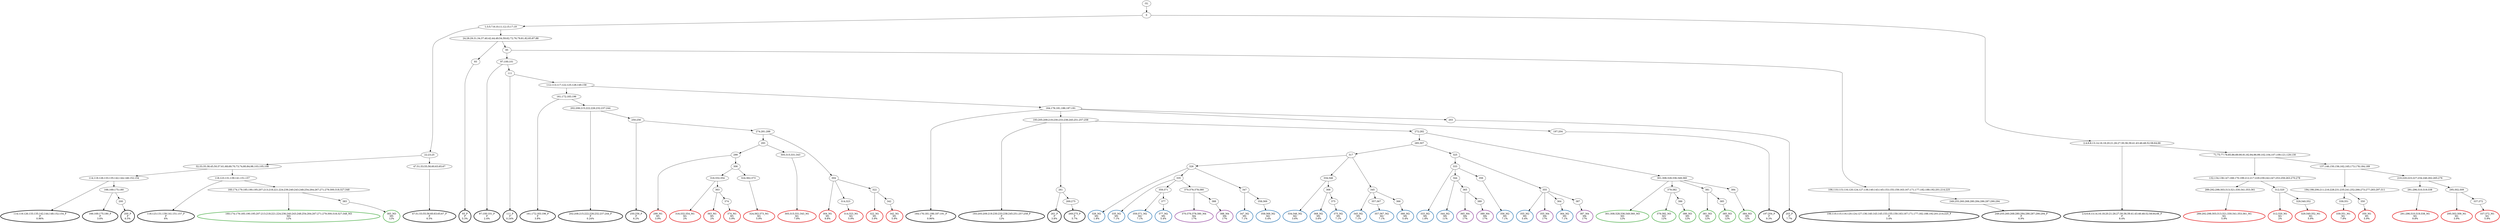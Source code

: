 digraph T {
	{
		rank=same
		150 [penwidth=3,colorscheme=set19,color=0,label="114;119;126;133;135;142;144;148;152;154_P\nP\n0.96%"]
		148 [penwidth=3,colorscheme=set19,color=0,label="166;169;175;180_P\nP\n3.6%"]
		146 [penwidth=3,colorscheme=set19,color=0,label="200_P\nP\n6.5%"]
		144 [penwidth=3,colorscheme=set19,color=0,label="118;123;131;139;141;151;157_P\nP\n6%"]
		142 [penwidth=3,colorscheme=set19,color=0,label="47;51;53;55;56;60;63;65;67_P\nP\n6.5%"]
		139 [penwidth=3,colorscheme=set19,color=0,label="93_P\nP\n5.3%"]
		136 [penwidth=3,colorscheme=set19,color=0,label="97;100;101_P\nP\n2.4%"]
		134 [penwidth=3,colorscheme=set19,color=0,label="111_P\nP\n0.24%"]
		131 [penwidth=3,colorscheme=set19,color=0,label="161;172;183;196_P\nP\n3.8%"]
		129 [penwidth=3,colorscheme=set19,color=0,label="202;208;215;222;226;232;237;244_P\nP\n0.24%"]
		127 [penwidth=3,colorscheme=set19,color=0,label="250;256_P\nP\n6.2%"]
		125 [penwidth=3,colorscheme=set19,color=0,label="164;176;181;186;187;191_P\nP\n0.96%"]
		123 [penwidth=3,colorscheme=set19,color=0,label="193;205;209;219;230;233;238;245;251;257;258_P\nP\n12%"]
		121 [penwidth=3,colorscheme=set19,color=0,label="261_P\nP\n3.8%"]
		119 [penwidth=3,colorscheme=set19,color=0,label="269;275_P\nP\n5.7%"]
		117 [penwidth=3,colorscheme=set19,color=0,label="197;204_P\nP\n9.3%"]
		115 [penwidth=3,colorscheme=set19,color=0,label="203_P\nP\n7.7%"]
		113 [penwidth=3,colorscheme=set19,color=0,label="106;110;115;116;120;124;127;136;140;143;145;153;155;159;163;167;171;177;182;188;192;201;214;225_P\nP\n3.4%"]
		111 [penwidth=3,colorscheme=set19,color=0,label="249;255;260;268;280;284;286;287;290;294_P\nP\n6.9%"]
		109 [penwidth=3,colorscheme=set19,color=0,label="2;4;6;8;13;14;16;18;20;21;26;27;30;36;39;41;43;46;48;52;58;64;66_P\nP\n8.4%"]
		105 [penwidth=3,colorscheme=set19,color=1,label="299_M1\nM1\n3.9%"]
		102 [penwidth=3,colorscheme=set19,color=1,label="316;332;354_M1\nM1\n2%"]
		100 [penwidth=3,colorscheme=set19,color=1,label="363_M1\nM1\n2%"]
		98 [penwidth=3,colorscheme=set19,color=1,label="374_M1\nM1\n5.9%"]
		96 [penwidth=3,colorscheme=set19,color=1,label="324;362;373_M1\nM1\n5.9%"]
		94 [penwidth=3,colorscheme=set19,color=1,label="305;315;331;343_M1\nM1\n7.8%"]
		92 [penwidth=3,colorscheme=set19,color=1,label="304_M1\nM1\n9.8%"]
		90 [penwidth=3,colorscheme=set19,color=1,label="314;323_M1\nM1\n5.9%"]
		88 [penwidth=3,colorscheme=set19,color=1,label="322_M1\nM1\n3.9%"]
		86 [penwidth=3,colorscheme=set19,color=1,label="342_M1\nM1\n5.9%"]
		82 [penwidth=3,colorscheme=set19,color=1,label="289;292;298;303;313;321;330;341;353;361_M1\nM1\n5.9%"]
		80 [penwidth=3,colorscheme=set19,color=1,label="312;320_M1\nM1\n2%"]
		78 [penwidth=3,colorscheme=set19,color=1,label="329;340;352_M1\nM1\n5.9%"]
		74 [penwidth=3,colorscheme=set19,color=1,label="339;351_M1\nM1\n7.8%"]
		72 [penwidth=3,colorscheme=set19,color=1,label="350_M1\nM1\n5.9%"]
		69 [penwidth=3,colorscheme=set19,color=1,label="291;296;310;319;338_M1\nM1\n9.8%"]
		67 [penwidth=3,colorscheme=set19,color=1,label="295;302;309_M1\nM1\n3.9%"]
		65 [penwidth=3,colorscheme=set19,color=1,label="337;372_M1\nM1\n5.9%"]
		60 [penwidth=3,colorscheme=set19,color=2,label="326_M2\nM2\n1.8%"]
		58 [penwidth=3,colorscheme=set19,color=2,label="335_M2\nM2\n7.1%"]
		56 [penwidth=3,colorscheme=set19,color=2,label="359;371_M2\nM2\n7.1%"]
		54 [penwidth=3,colorscheme=set19,color=2,label="377_M2\nM2\n5.4%"]
		52 [penwidth=3,colorscheme=set19,color=2,label="347_M2\nM2\n7.1%"]
		50 [penwidth=3,colorscheme=set19,color=2,label="358;369_M2\nM2\n5.4%"]
		48 [penwidth=3,colorscheme=set19,color=2,label="334;346_M2\nM2\n3.6%"]
		46 [penwidth=3,colorscheme=set19,color=2,label="368_M2\nM2\n3.6%"]
		44 [penwidth=3,colorscheme=set19,color=2,label="375_M2\nM2\n7.1%"]
		42 [penwidth=3,colorscheme=set19,color=2,label="345_M2\nM2\n7.1%"]
		40 [penwidth=3,colorscheme=set19,color=2,label="357;367_M2\nM2\n7.1%"]
		38 [penwidth=3,colorscheme=set19,color=2,label="366_M2\nM2\n5.4%"]
		35 [penwidth=3,colorscheme=set19,color=2,label="333_M2\nM2\n1.8%"]
		33 [penwidth=3,colorscheme=set19,color=2,label="344_M2\nM2\n11%"]
		31 [penwidth=3,colorscheme=set19,color=2,label="356_M2\nM2\n7.1%"]
		29 [penwidth=3,colorscheme=set19,color=2,label="355_M2\nM2\n5.4%"]
		27 [penwidth=3,colorscheme=set19,color=2,label="364_M2\nM2\n7.1%"]
		25 [penwidth=3,colorscheme=set19,color=3,label="160;174;179;185;190;195;207;213;218;221;224;236;240;243;248;254;264;267;271;279;300;318;327;348_M3\nM3\n12%"]
		23 [penwidth=3,colorscheme=set19,color=3,label="383_M3\nM3\n12%"]
		21 [penwidth=3,colorscheme=set19,color=3,label="301;308;328;336;349;360_M3\nM3\n12%"]
		19 [penwidth=3,colorscheme=set19,color=3,label="379;382_M3\nM3\n12%"]
		17 [penwidth=3,colorscheme=set19,color=3,label="386_M3\nM3\n12%"]
		15 [penwidth=3,colorscheme=set19,color=3,label="381_M3\nM3\n12%"]
		13 [penwidth=3,colorscheme=set19,color=3,label="385_M3\nM3\n12%"]
		11 [penwidth=3,colorscheme=set19,color=3,label="384_M3\nM3\n12%"]
		9 [penwidth=3,colorscheme=set19,color=4,label="370;376;378;380_M4\nM4\n17%"]
		7 [penwidth=3,colorscheme=set19,color=4,label="388_M4\nM4\n17%"]
		5 [penwidth=3,colorscheme=set19,color=4,label="365_M4\nM4\n17%"]
		3 [penwidth=3,colorscheme=set19,color=4,label="389_M4\nM4\n17%"]
		2 [penwidth=3,colorscheme=set19,color=4,label="355_M4\nM4\n17%"]
		0 [penwidth=3,colorscheme=set19,color=4,label="387_M4\nM4\n17%"]
	}
	156 [label="GL"]
	155 [label="0"]
	154 [label="1;3;5;7;9;10;11;12;15;17;19"]
	153 [label="22;23;25"]
	152 [label="32;33;35;38;45;50;57;61;68;69;70;73;74;80;84;98;103;105;108"]
	151 [label="114;119;126;133;135;142;144;148;152;154"]
	149 [label="166;169;175;180"]
	147 [label="200"]
	145 [label="118;123;131;139;141;151;157"]
	143 [label="47;51;53;55;56;60;63;65;67"]
	141 [label="24;28;29;31;34;37;40;42;44;49;54;59;62;72;76;79;81;82;83;87;88"]
	140 [label="93"]
	138 [label="95"]
	137 [label="97;100;101"]
	135 [label="111"]
	133 [label="112;113;117;122;125;128;149;158"]
	132 [label="161;172;183;196"]
	130 [label="202;208;215;222;226;232;237;244"]
	128 [label="250;256"]
	126 [label="164;176;181;186;187;191"]
	124 [label="193;205;209;219;230;233;238;245;251;257;258"]
	122 [label="261"]
	120 [label="269;275"]
	118 [label="197;204"]
	116 [label="203"]
	114 [label="106;110;115;116;120;124;127;136;140;143;145;153;155;159;163;167;171;177;182;188;192;201;214;225"]
	112 [label="249;255;260;268;280;284;286;287;290;294"]
	110 [label="2;4;6;8;13;14;16;18;20;21;26;27;30;36;39;41;43;46;48;52;58;64;66"]
	108 [label="274;281;288"]
	107 [label="293"]
	106 [label="299"]
	104 [label="306"]
	103 [label="316;332;354"]
	101 [label="363"]
	99 [label="374"]
	97 [label="324;362;373"]
	95 [label="305;315;331;343"]
	93 [label="304"]
	91 [label="314;323"]
	89 [label="322"]
	87 [label="342"]
	85 [label="71;75;77;78;85;86;89;90;91;92;94;96;99;102;104;107;109;121;129;130"]
	84 [label="132;134;138;147;168;170;199;212;217;229;239;242;247;253;259;263;270;278"]
	83 [label="289;292;298;303;313;321;330;341;353;361"]
	81 [label="312;320"]
	79 [label="329;340;352"]
	77 [label="137;146;150;156;162;165;173;178;184;189"]
	76 [label="194;198;206;211;216;228;231;235;241;252;266;273;277;283;297;311"]
	75 [label="339;351"]
	73 [label="350"]
	71 [label="210;220;223;227;234;246;262;265;276"]
	70 [label="291;296;310;319;338"]
	68 [label="295;302;309"]
	66 [label="337;372"]
	64 [label="272;282"]
	63 [label="285;307"]
	62 [label="317"]
	61 [label="326"]
	59 [label="335"]
	57 [label="359;371"]
	55 [label="377"]
	53 [label="347"]
	51 [label="358;369"]
	49 [label="334;346"]
	47 [label="368"]
	45 [label="375"]
	43 [label="345"]
	41 [label="357;367"]
	39 [label="366"]
	37 [label="325"]
	36 [label="333"]
	34 [label="344"]
	32 [label="356"]
	30 [label="355"]
	28 [label="364"]
	26 [label="160;174;179;185;190;195;207;213;218;221;224;236;240;243;248;254;264;267;271;279;300;318;327;348"]
	24 [label="383"]
	22 [label="301;308;328;336;349;360"]
	20 [label="379;382"]
	18 [label="386"]
	16 [label="381"]
	14 [label="385"]
	12 [label="384"]
	10 [label="370;376;378;380"]
	8 [label="388"]
	6 [label="365"]
	4 [label="389"]
	1 [label="387"]
	156 -> 155
	155 -> 154
	155 -> 110
	154 -> 153
	154 -> 141
	153 -> 152
	153 -> 143
	152 -> 151
	152 -> 145
	151 -> 150
	151 -> 149
	149 -> 148
	149 -> 147
	147 -> 146
	145 -> 144
	145 -> 26
	143 -> 142
	141 -> 140
	141 -> 138
	140 -> 139
	138 -> 137
	138 -> 114
	137 -> 136
	137 -> 135
	135 -> 134
	135 -> 133
	133 -> 132
	133 -> 126
	132 -> 131
	132 -> 130
	130 -> 129
	130 -> 128
	128 -> 127
	128 -> 108
	126 -> 125
	126 -> 124
	126 -> 118
	126 -> 116
	124 -> 123
	124 -> 122
	124 -> 64
	122 -> 121
	122 -> 120
	120 -> 119
	118 -> 117
	116 -> 115
	114 -> 113
	114 -> 112
	112 -> 111
	110 -> 109
	110 -> 85
	108 -> 107
	108 -> 93
	107 -> 106
	107 -> 95
	106 -> 105
	106 -> 104
	104 -> 103
	104 -> 97
	103 -> 102
	103 -> 101
	101 -> 100
	101 -> 99
	99 -> 98
	97 -> 96
	95 -> 94
	93 -> 92
	93 -> 91
	93 -> 89
	91 -> 90
	89 -> 88
	89 -> 87
	87 -> 86
	85 -> 84
	85 -> 77
	84 -> 83
	84 -> 81
	83 -> 82
	81 -> 80
	81 -> 79
	79 -> 78
	77 -> 76
	77 -> 71
	76 -> 75
	76 -> 73
	75 -> 74
	73 -> 72
	71 -> 70
	71 -> 68
	70 -> 69
	68 -> 67
	68 -> 66
	66 -> 65
	64 -> 63
	64 -> 22
	63 -> 62
	63 -> 37
	62 -> 61
	62 -> 49
	62 -> 43
	61 -> 60
	61 -> 59
	61 -> 53
	59 -> 58
	59 -> 57
	59 -> 10
	57 -> 56
	57 -> 55
	55 -> 54
	53 -> 52
	53 -> 51
	51 -> 50
	49 -> 48
	49 -> 47
	47 -> 46
	47 -> 45
	45 -> 44
	43 -> 42
	43 -> 41
	43 -> 39
	41 -> 40
	39 -> 38
	37 -> 36
	37 -> 30
	36 -> 35
	36 -> 34
	36 -> 32
	34 -> 33
	34 -> 6
	32 -> 31
	30 -> 29
	30 -> 28
	30 -> 2
	30 -> 1
	28 -> 27
	26 -> 25
	26 -> 24
	24 -> 23
	22 -> 21
	22 -> 20
	22 -> 16
	22 -> 12
	20 -> 19
	20 -> 18
	18 -> 17
	16 -> 15
	16 -> 14
	14 -> 13
	12 -> 11
	10 -> 9
	10 -> 8
	8 -> 7
	6 -> 5
	6 -> 4
	4 -> 3
	1 -> 0
}
